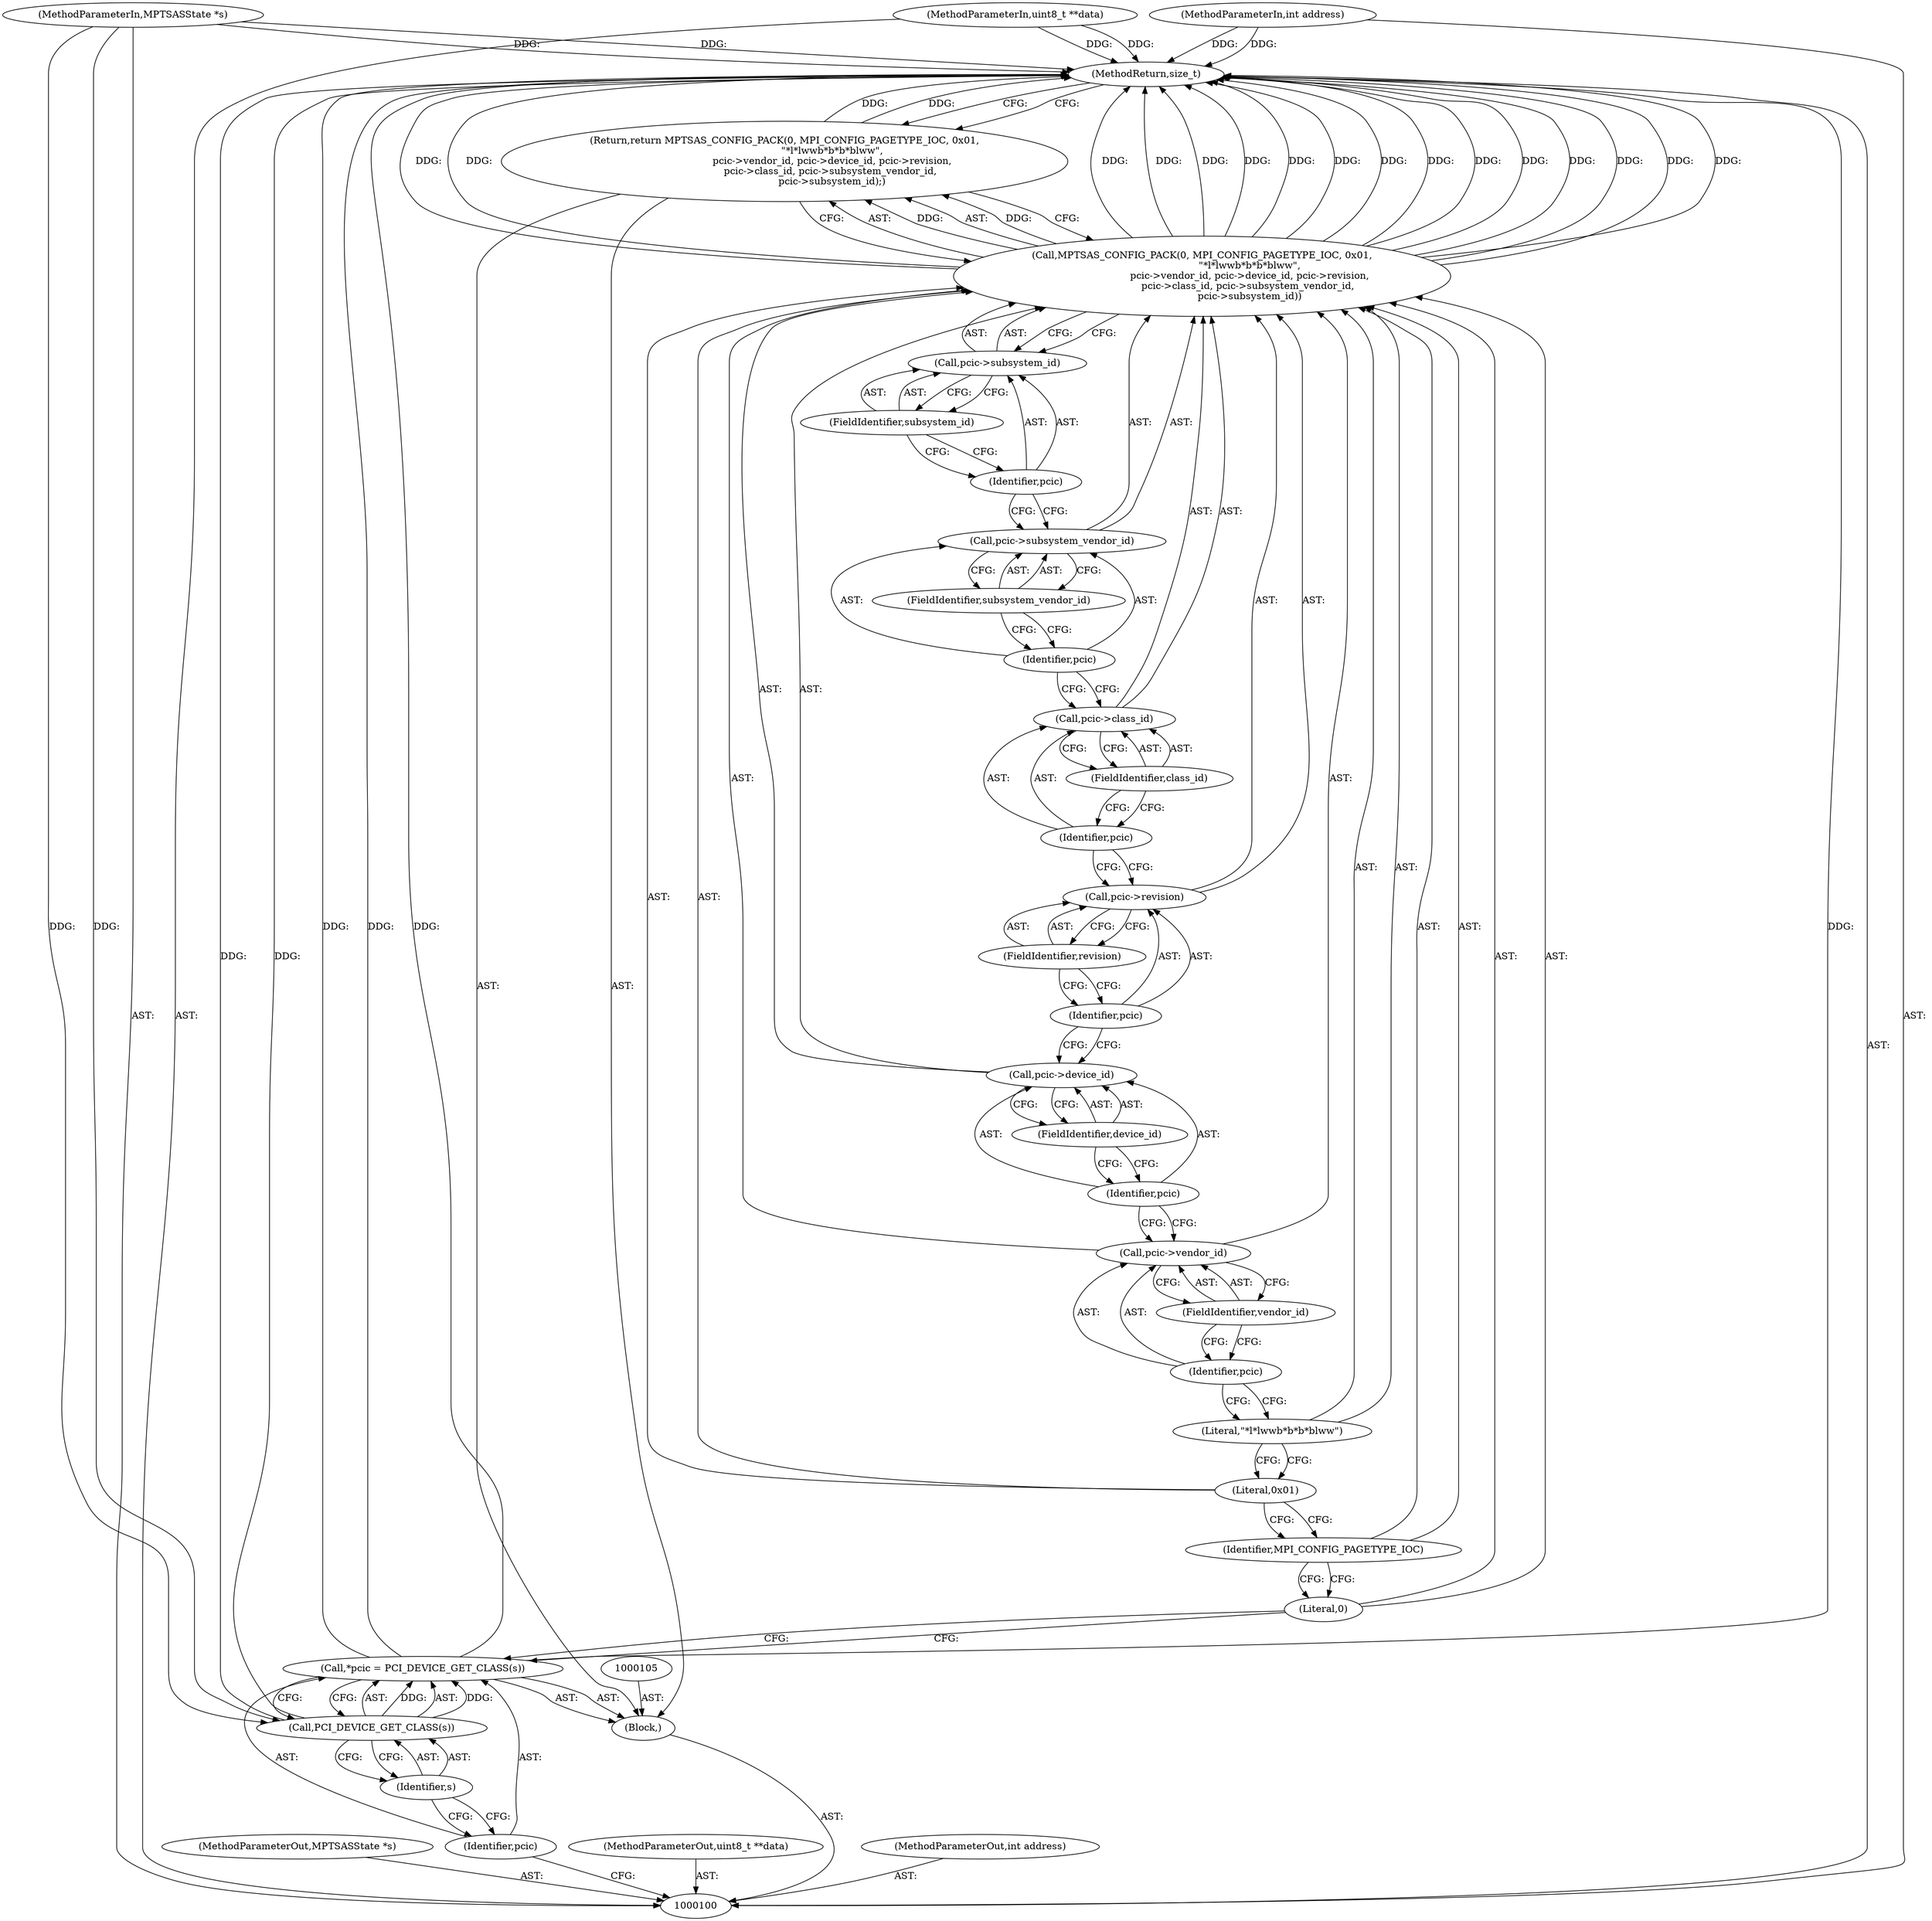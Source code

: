 digraph "0_qemu_65a8e1f6413a0f6f79894da710b5d6d43361d27d" {
"1000134" [label="(MethodReturn,size_t)"];
"1000101" [label="(MethodParameterIn,MPTSASState *s)"];
"1000171" [label="(MethodParameterOut,MPTSASState *s)"];
"1000102" [label="(MethodParameterIn,uint8_t **data)"];
"1000172" [label="(MethodParameterOut,uint8_t **data)"];
"1000103" [label="(MethodParameterIn,int address)"];
"1000173" [label="(MethodParameterOut,int address)"];
"1000104" [label="(Block,)"];
"1000106" [label="(Call,*pcic = PCI_DEVICE_GET_CLASS(s))"];
"1000107" [label="(Identifier,pcic)"];
"1000108" [label="(Call,PCI_DEVICE_GET_CLASS(s))"];
"1000109" [label="(Identifier,s)"];
"1000111" [label="(Call,MPTSAS_CONFIG_PACK(0, MPI_CONFIG_PAGETYPE_IOC, 0x01,\n                               \"*l*lwwb*b*b*blww\",\n                               pcic->vendor_id, pcic->device_id, pcic->revision,\n                              pcic->class_id, pcic->subsystem_vendor_id,\n                               pcic->subsystem_id))"];
"1000112" [label="(Literal,0)"];
"1000113" [label="(Identifier,MPI_CONFIG_PAGETYPE_IOC)"];
"1000110" [label="(Return,return MPTSAS_CONFIG_PACK(0, MPI_CONFIG_PAGETYPE_IOC, 0x01,\n                               \"*l*lwwb*b*b*blww\",\n                               pcic->vendor_id, pcic->device_id, pcic->revision,\n                              pcic->class_id, pcic->subsystem_vendor_id,\n                               pcic->subsystem_id);)"];
"1000114" [label="(Literal,0x01)"];
"1000115" [label="(Literal,\"*l*lwwb*b*b*blww\")"];
"1000116" [label="(Call,pcic->vendor_id)"];
"1000117" [label="(Identifier,pcic)"];
"1000118" [label="(FieldIdentifier,vendor_id)"];
"1000119" [label="(Call,pcic->device_id)"];
"1000120" [label="(Identifier,pcic)"];
"1000121" [label="(FieldIdentifier,device_id)"];
"1000122" [label="(Call,pcic->revision)"];
"1000123" [label="(Identifier,pcic)"];
"1000124" [label="(FieldIdentifier,revision)"];
"1000125" [label="(Call,pcic->class_id)"];
"1000126" [label="(Identifier,pcic)"];
"1000127" [label="(FieldIdentifier,class_id)"];
"1000128" [label="(Call,pcic->subsystem_vendor_id)"];
"1000129" [label="(Identifier,pcic)"];
"1000130" [label="(FieldIdentifier,subsystem_vendor_id)"];
"1000131" [label="(Call,pcic->subsystem_id)"];
"1000132" [label="(Identifier,pcic)"];
"1000133" [label="(FieldIdentifier,subsystem_id)"];
"1000134" -> "1000100"  [label="AST: "];
"1000134" -> "1000110"  [label="CFG: "];
"1000110" -> "1000134"  [label="DDG: "];
"1000111" -> "1000134"  [label="DDG: "];
"1000111" -> "1000134"  [label="DDG: "];
"1000111" -> "1000134"  [label="DDG: "];
"1000111" -> "1000134"  [label="DDG: "];
"1000111" -> "1000134"  [label="DDG: "];
"1000111" -> "1000134"  [label="DDG: "];
"1000111" -> "1000134"  [label="DDG: "];
"1000111" -> "1000134"  [label="DDG: "];
"1000106" -> "1000134"  [label="DDG: "];
"1000106" -> "1000134"  [label="DDG: "];
"1000103" -> "1000134"  [label="DDG: "];
"1000102" -> "1000134"  [label="DDG: "];
"1000101" -> "1000134"  [label="DDG: "];
"1000108" -> "1000134"  [label="DDG: "];
"1000101" -> "1000100"  [label="AST: "];
"1000101" -> "1000134"  [label="DDG: "];
"1000101" -> "1000108"  [label="DDG: "];
"1000171" -> "1000100"  [label="AST: "];
"1000102" -> "1000100"  [label="AST: "];
"1000102" -> "1000134"  [label="DDG: "];
"1000172" -> "1000100"  [label="AST: "];
"1000103" -> "1000100"  [label="AST: "];
"1000103" -> "1000134"  [label="DDG: "];
"1000173" -> "1000100"  [label="AST: "];
"1000104" -> "1000100"  [label="AST: "];
"1000105" -> "1000104"  [label="AST: "];
"1000106" -> "1000104"  [label="AST: "];
"1000110" -> "1000104"  [label="AST: "];
"1000106" -> "1000104"  [label="AST: "];
"1000106" -> "1000108"  [label="CFG: "];
"1000107" -> "1000106"  [label="AST: "];
"1000108" -> "1000106"  [label="AST: "];
"1000112" -> "1000106"  [label="CFG: "];
"1000106" -> "1000134"  [label="DDG: "];
"1000106" -> "1000134"  [label="DDG: "];
"1000108" -> "1000106"  [label="DDG: "];
"1000107" -> "1000106"  [label="AST: "];
"1000107" -> "1000100"  [label="CFG: "];
"1000109" -> "1000107"  [label="CFG: "];
"1000108" -> "1000106"  [label="AST: "];
"1000108" -> "1000109"  [label="CFG: "];
"1000109" -> "1000108"  [label="AST: "];
"1000106" -> "1000108"  [label="CFG: "];
"1000108" -> "1000134"  [label="DDG: "];
"1000108" -> "1000106"  [label="DDG: "];
"1000101" -> "1000108"  [label="DDG: "];
"1000109" -> "1000108"  [label="AST: "];
"1000109" -> "1000107"  [label="CFG: "];
"1000108" -> "1000109"  [label="CFG: "];
"1000111" -> "1000110"  [label="AST: "];
"1000111" -> "1000131"  [label="CFG: "];
"1000112" -> "1000111"  [label="AST: "];
"1000113" -> "1000111"  [label="AST: "];
"1000114" -> "1000111"  [label="AST: "];
"1000115" -> "1000111"  [label="AST: "];
"1000116" -> "1000111"  [label="AST: "];
"1000119" -> "1000111"  [label="AST: "];
"1000122" -> "1000111"  [label="AST: "];
"1000125" -> "1000111"  [label="AST: "];
"1000128" -> "1000111"  [label="AST: "];
"1000131" -> "1000111"  [label="AST: "];
"1000110" -> "1000111"  [label="CFG: "];
"1000111" -> "1000134"  [label="DDG: "];
"1000111" -> "1000134"  [label="DDG: "];
"1000111" -> "1000134"  [label="DDG: "];
"1000111" -> "1000134"  [label="DDG: "];
"1000111" -> "1000134"  [label="DDG: "];
"1000111" -> "1000134"  [label="DDG: "];
"1000111" -> "1000134"  [label="DDG: "];
"1000111" -> "1000134"  [label="DDG: "];
"1000111" -> "1000110"  [label="DDG: "];
"1000112" -> "1000111"  [label="AST: "];
"1000112" -> "1000106"  [label="CFG: "];
"1000113" -> "1000112"  [label="CFG: "];
"1000113" -> "1000111"  [label="AST: "];
"1000113" -> "1000112"  [label="CFG: "];
"1000114" -> "1000113"  [label="CFG: "];
"1000110" -> "1000104"  [label="AST: "];
"1000110" -> "1000111"  [label="CFG: "];
"1000111" -> "1000110"  [label="AST: "];
"1000134" -> "1000110"  [label="CFG: "];
"1000110" -> "1000134"  [label="DDG: "];
"1000111" -> "1000110"  [label="DDG: "];
"1000114" -> "1000111"  [label="AST: "];
"1000114" -> "1000113"  [label="CFG: "];
"1000115" -> "1000114"  [label="CFG: "];
"1000115" -> "1000111"  [label="AST: "];
"1000115" -> "1000114"  [label="CFG: "];
"1000117" -> "1000115"  [label="CFG: "];
"1000116" -> "1000111"  [label="AST: "];
"1000116" -> "1000118"  [label="CFG: "];
"1000117" -> "1000116"  [label="AST: "];
"1000118" -> "1000116"  [label="AST: "];
"1000120" -> "1000116"  [label="CFG: "];
"1000117" -> "1000116"  [label="AST: "];
"1000117" -> "1000115"  [label="CFG: "];
"1000118" -> "1000117"  [label="CFG: "];
"1000118" -> "1000116"  [label="AST: "];
"1000118" -> "1000117"  [label="CFG: "];
"1000116" -> "1000118"  [label="CFG: "];
"1000119" -> "1000111"  [label="AST: "];
"1000119" -> "1000121"  [label="CFG: "];
"1000120" -> "1000119"  [label="AST: "];
"1000121" -> "1000119"  [label="AST: "];
"1000123" -> "1000119"  [label="CFG: "];
"1000120" -> "1000119"  [label="AST: "];
"1000120" -> "1000116"  [label="CFG: "];
"1000121" -> "1000120"  [label="CFG: "];
"1000121" -> "1000119"  [label="AST: "];
"1000121" -> "1000120"  [label="CFG: "];
"1000119" -> "1000121"  [label="CFG: "];
"1000122" -> "1000111"  [label="AST: "];
"1000122" -> "1000124"  [label="CFG: "];
"1000123" -> "1000122"  [label="AST: "];
"1000124" -> "1000122"  [label="AST: "];
"1000126" -> "1000122"  [label="CFG: "];
"1000123" -> "1000122"  [label="AST: "];
"1000123" -> "1000119"  [label="CFG: "];
"1000124" -> "1000123"  [label="CFG: "];
"1000124" -> "1000122"  [label="AST: "];
"1000124" -> "1000123"  [label="CFG: "];
"1000122" -> "1000124"  [label="CFG: "];
"1000125" -> "1000111"  [label="AST: "];
"1000125" -> "1000127"  [label="CFG: "];
"1000126" -> "1000125"  [label="AST: "];
"1000127" -> "1000125"  [label="AST: "];
"1000129" -> "1000125"  [label="CFG: "];
"1000126" -> "1000125"  [label="AST: "];
"1000126" -> "1000122"  [label="CFG: "];
"1000127" -> "1000126"  [label="CFG: "];
"1000127" -> "1000125"  [label="AST: "];
"1000127" -> "1000126"  [label="CFG: "];
"1000125" -> "1000127"  [label="CFG: "];
"1000128" -> "1000111"  [label="AST: "];
"1000128" -> "1000130"  [label="CFG: "];
"1000129" -> "1000128"  [label="AST: "];
"1000130" -> "1000128"  [label="AST: "];
"1000132" -> "1000128"  [label="CFG: "];
"1000129" -> "1000128"  [label="AST: "];
"1000129" -> "1000125"  [label="CFG: "];
"1000130" -> "1000129"  [label="CFG: "];
"1000130" -> "1000128"  [label="AST: "];
"1000130" -> "1000129"  [label="CFG: "];
"1000128" -> "1000130"  [label="CFG: "];
"1000131" -> "1000111"  [label="AST: "];
"1000131" -> "1000133"  [label="CFG: "];
"1000132" -> "1000131"  [label="AST: "];
"1000133" -> "1000131"  [label="AST: "];
"1000111" -> "1000131"  [label="CFG: "];
"1000132" -> "1000131"  [label="AST: "];
"1000132" -> "1000128"  [label="CFG: "];
"1000133" -> "1000132"  [label="CFG: "];
"1000133" -> "1000131"  [label="AST: "];
"1000133" -> "1000132"  [label="CFG: "];
"1000131" -> "1000133"  [label="CFG: "];
}
